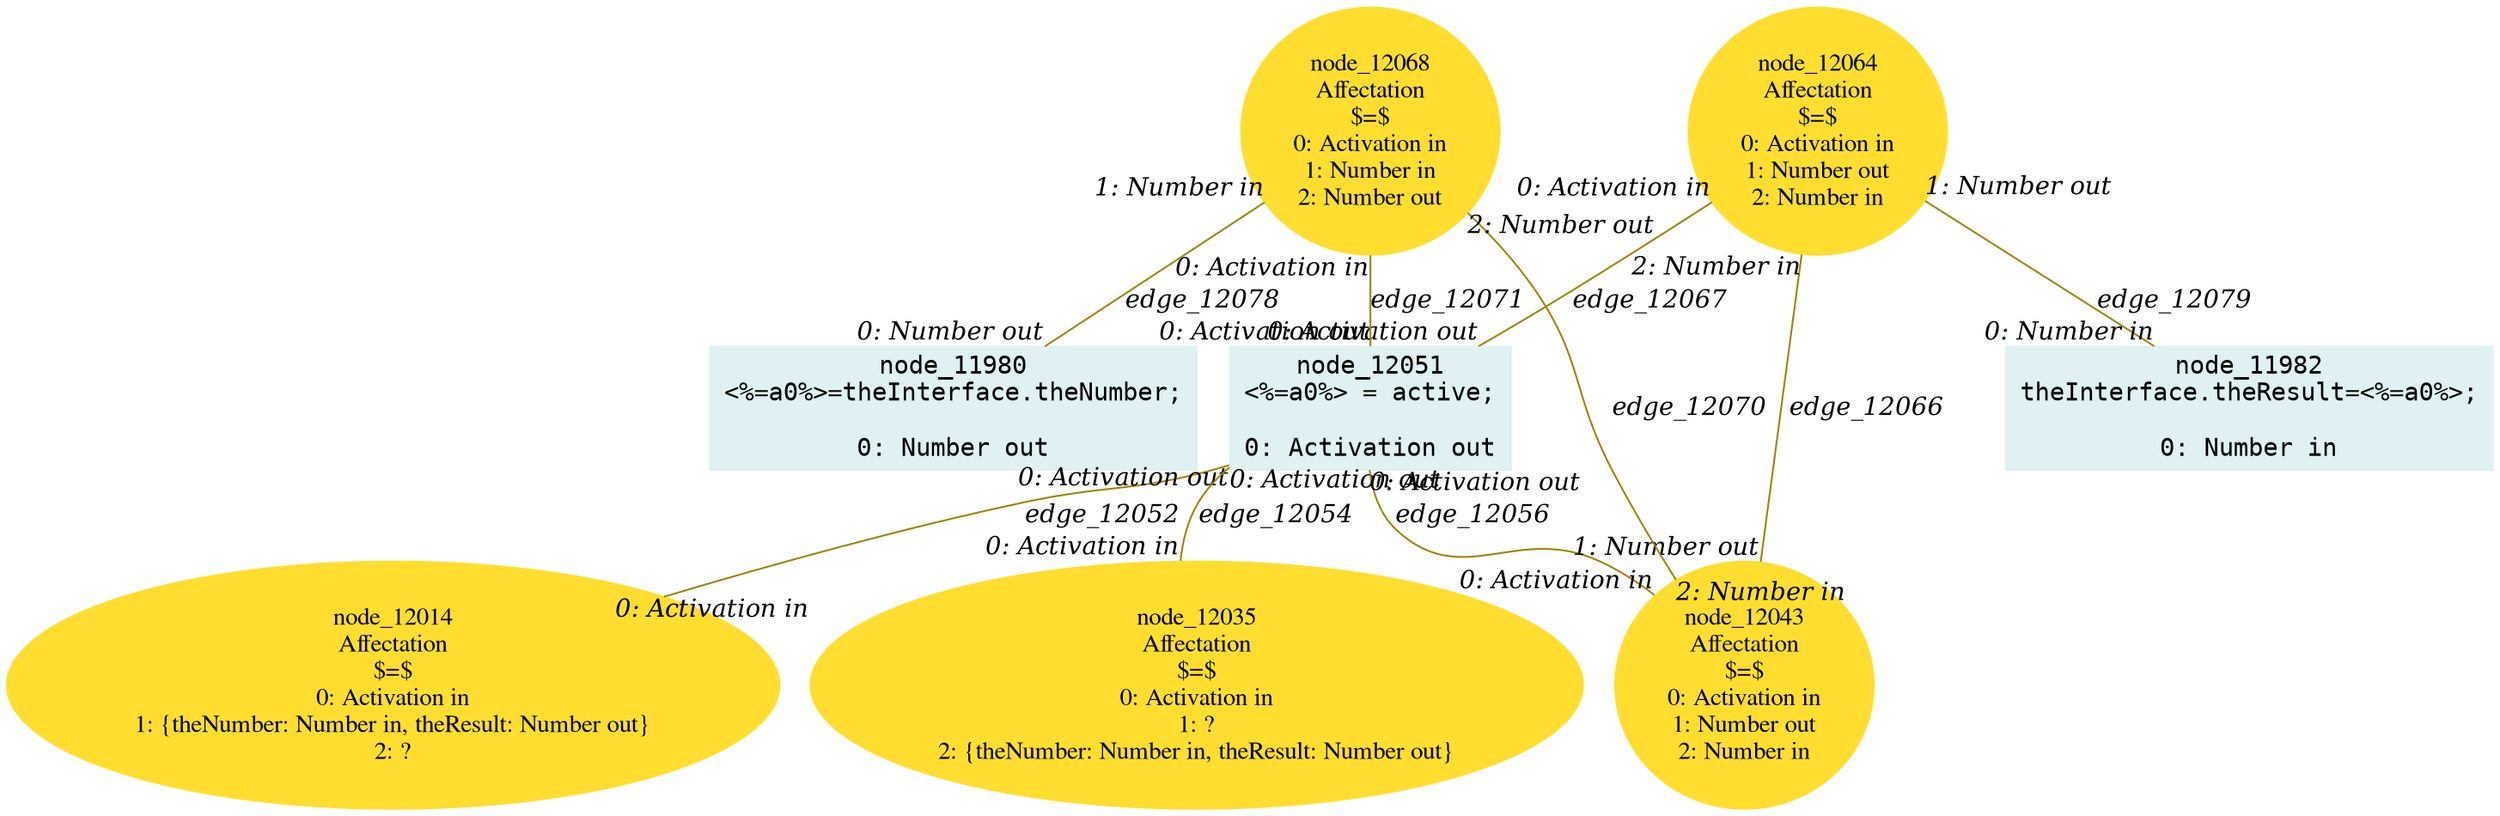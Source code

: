 digraph g{node_11980 [shape="box", style="filled", color="#dff1f2", fontname="Courier", label="node_11980
<%=a0%>=theInterface.theNumber;

0: Number out" ]
node_11982 [shape="box", style="filled", color="#dff1f2", fontname="Courier", label="node_11982
theInterface.theResult=<%=a0%>;

0: Number in" ]
node_12014 [shape="ellipse", style="filled", color="#ffde2f", fontname="Times", label="node_12014
Affectation
$=$
0: Activation in
1: {theNumber: Number in, theResult: Number out}
2: ?" ]
node_12035 [shape="ellipse", style="filled", color="#ffde2f", fontname="Times", label="node_12035
Affectation
$=$
0: Activation in
1: ?
2: {theNumber: Number in, theResult: Number out}" ]
node_12043 [shape="ellipse", style="filled", color="#ffde2f", fontname="Times", label="node_12043
Affectation
$=$
0: Activation in
1: Number out
2: Number in" ]
node_12051 [shape="box", style="filled", color="#dff1f2", fontname="Courier", label="node_12051
<%=a0%> = active;

0: Activation out" ]
node_12064 [shape="ellipse", style="filled", color="#ffde2f", fontname="Times", label="node_12064
Affectation
$=$
0: Activation in
1: Number out
2: Number in" ]
node_12068 [shape="ellipse", style="filled", color="#ffde2f", fontname="Times", label="node_12068
Affectation
$=$
0: Activation in
1: Number in
2: Number out" ]
node_12051 -> node_12014 [dir=none, arrowHead=none, fontname="Times-Italic", arrowsize=1, color="#9d8400", label="edge_12052",  headlabel="0: Activation in", taillabel="0: Activation out" ]
node_12051 -> node_12035 [dir=none, arrowHead=none, fontname="Times-Italic", arrowsize=1, color="#9d8400", label="edge_12054",  headlabel="0: Activation in", taillabel="0: Activation out" ]
node_12051 -> node_12043 [dir=none, arrowHead=none, fontname="Times-Italic", arrowsize=1, color="#9d8400", label="edge_12056",  headlabel="0: Activation in", taillabel="0: Activation out" ]
node_12064 -> node_12043 [dir=none, arrowHead=none, fontname="Times-Italic", arrowsize=1, color="#9d8400", label="edge_12066",  headlabel="1: Number out", taillabel="2: Number in" ]
node_12064 -> node_12051 [dir=none, arrowHead=none, fontname="Times-Italic", arrowsize=1, color="#9d8400", label="edge_12067",  headlabel="0: Activation out", taillabel="0: Activation in" ]
node_12068 -> node_12043 [dir=none, arrowHead=none, fontname="Times-Italic", arrowsize=1, color="#9d8400", label="edge_12070",  headlabel="2: Number in", taillabel="2: Number out" ]
node_12068 -> node_12051 [dir=none, arrowHead=none, fontname="Times-Italic", arrowsize=1, color="#9d8400", label="edge_12071",  headlabel="0: Activation out", taillabel="0: Activation in" ]
node_12068 -> node_11980 [dir=none, arrowHead=none, fontname="Times-Italic", arrowsize=1, color="#9d8400", label="edge_12078",  headlabel="0: Number out", taillabel="1: Number in" ]
node_12064 -> node_11982 [dir=none, arrowHead=none, fontname="Times-Italic", arrowsize=1, color="#9d8400", label="edge_12079",  headlabel="0: Number in", taillabel="1: Number out" ]
}